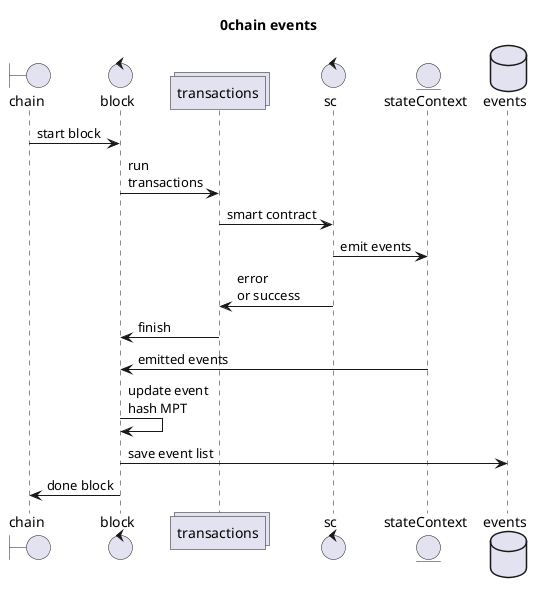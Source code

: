 @startuml
boundary chain
control block
collections transactions
control sc
entity stateContext
database events

title 0chain events

chain -> block: start block
block -> transactions: run\ntransactions
transactions -> sc:smart contract
sc -> stateContext: emit events
sc -> transactions: error\nor success
transactions -> block:  finish
stateContext -> block: emitted events
block -> block: update event\nhash MPT
block -> events: save event list
block -> chain: done block
@enduml

@startuml
actor user
database stats
database events
boundary RestApiHandler
database 0ChainMPT

title 0chain stats databse

stats -> events: query new database
events -> stats: new events
stats -> stats: convert to SQL
stats -> stats: run SQL

user -> RestApiHandler: user REST API query
RestApiHandler -> stats: query
RestApiHandler -> 0ChainMPT: depreciated
0ChainMPT -> RestApiHandler: depreciated
stats -> RestApiHandler: data
RestApiHandler -> user: result
@enduml